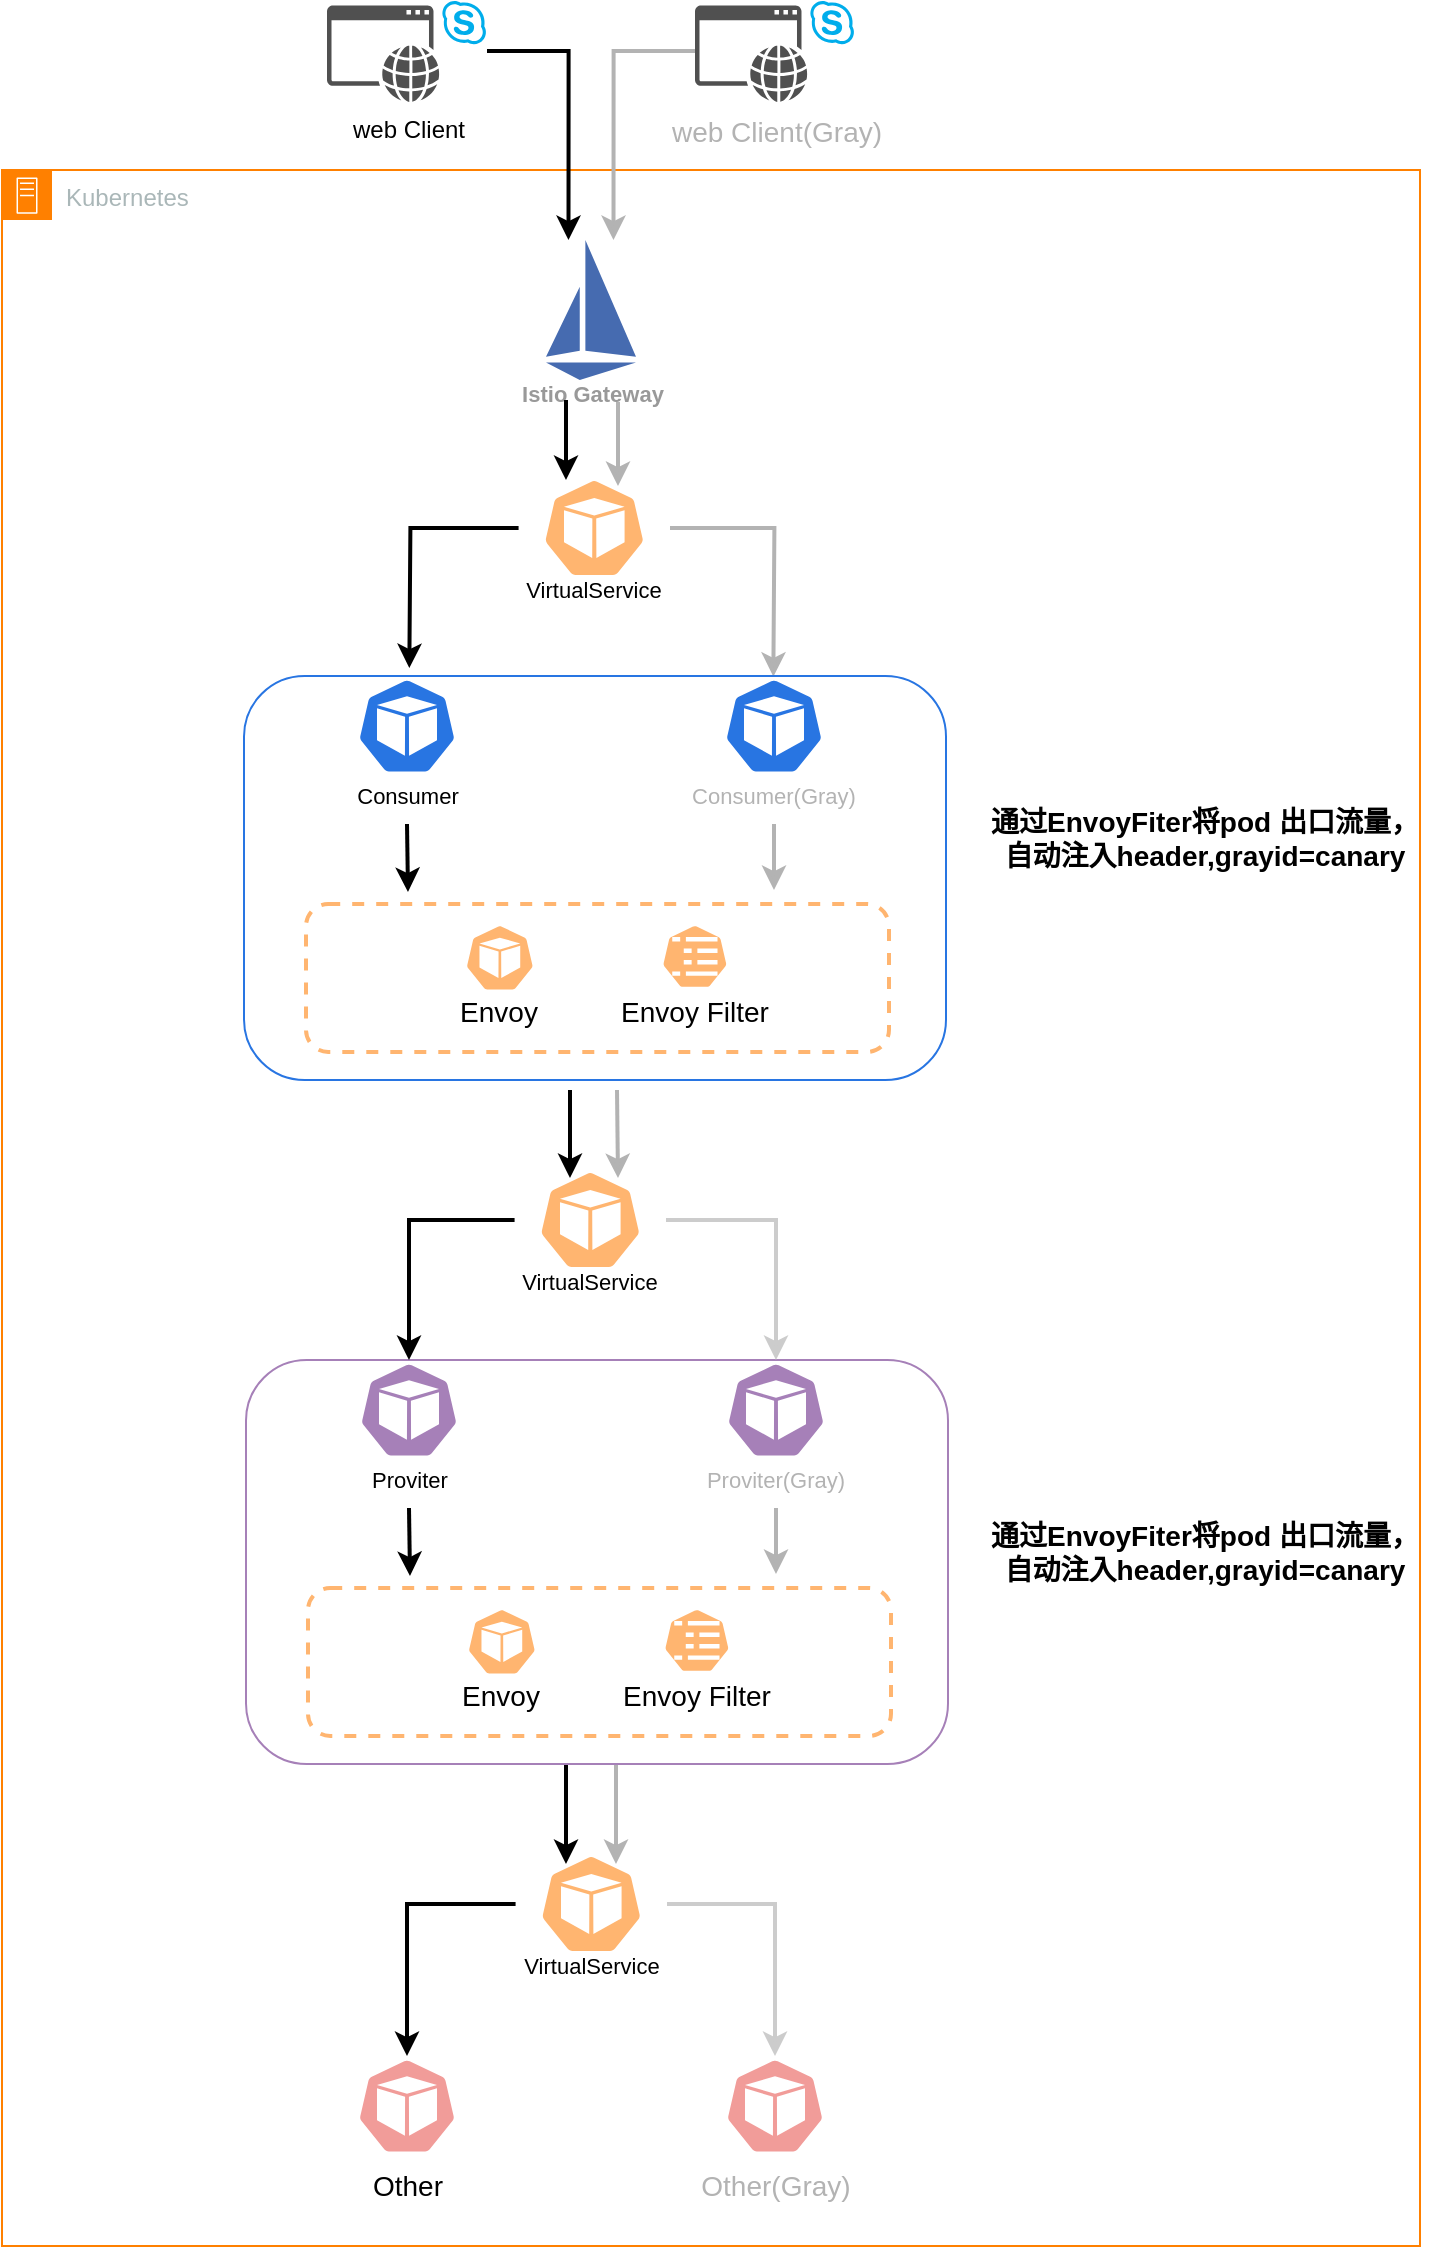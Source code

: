 <mxfile version="20.3.0" type="device"><diagram id="uuumuNxPkGCty4IkuPJi" name="第 1 页"><mxGraphModel dx="782" dy="549" grid="0" gridSize="10" guides="1" tooltips="1" connect="1" arrows="1" fold="1" page="1" pageScale="1" pageWidth="827" pageHeight="1169" math="0" shadow="0"><root><mxCell id="0"/><mxCell id="1" parent="0"/><mxCell id="ua1xQp8oopUR-BuyaGM7-6" value="Kubernetes" style="sketch=0;outlineConnect=0;gradientColor=none;html=1;whiteSpace=wrap;fontSize=12;fontStyle=0;shape=mxgraph.aws4.group;grIcon=mxgraph.aws4.group_on_premise;strokeColor=#FF8000;fillColor=none;verticalAlign=top;align=left;spacingLeft=30;fontColor=#AAB7B8;strokeWidth=1;" parent="1" vertex="1"><mxGeometry x="28" y="108" width="709" height="1038" as="geometry"/></mxCell><mxCell id="ua1xQp8oopUR-BuyaGM7-10" style="edgeStyle=orthogonalEdgeStyle;rounded=0;orthogonalLoop=1;jettySize=auto;html=1;entryX=0.25;entryY=0;entryDx=0;entryDy=0;fontColor=#B3B3B3;strokeWidth=2;" parent="1" source="ua1xQp8oopUR-BuyaGM7-2" target="ua1xQp8oopUR-BuyaGM7-5" edge="1"><mxGeometry relative="1" as="geometry"><Array as="points"><mxPoint x="311" y="49"/></Array></mxGeometry></mxCell><mxCell id="ua1xQp8oopUR-BuyaGM7-2" value="web Client" style="sketch=0;pointerEvents=1;shadow=0;dashed=0;html=1;strokeColor=none;fillColor=#505050;labelPosition=center;verticalLabelPosition=bottom;verticalAlign=top;outlineConnect=0;align=center;shape=mxgraph.office.communications.skype_for_business_web_app_client;" parent="1" vertex="1"><mxGeometry x="190.5" y="23" width="80" height="51" as="geometry"/></mxCell><mxCell id="ua1xQp8oopUR-BuyaGM7-9" style="edgeStyle=orthogonalEdgeStyle;rounded=0;orthogonalLoop=1;jettySize=auto;html=1;entryX=0.75;entryY=0;entryDx=0;entryDy=0;fontColor=#B3B3B3;strokeColor=#B3B3B3;strokeWidth=2;" parent="1" source="ua1xQp8oopUR-BuyaGM7-4" target="ua1xQp8oopUR-BuyaGM7-5" edge="1"><mxGeometry relative="1" as="geometry"><Array as="points"><mxPoint x="334" y="49"/></Array></mxGeometry></mxCell><mxCell id="ua1xQp8oopUR-BuyaGM7-4" value="&lt;font style=&quot;font-size: 14px;&quot; color=&quot;#b3b3b3&quot;&gt;web Client(Gray)&lt;/font&gt;" style="sketch=0;pointerEvents=1;shadow=0;dashed=0;html=1;strokeColor=none;fillColor=#505050;labelPosition=center;verticalLabelPosition=bottom;verticalAlign=top;outlineConnect=0;align=center;shape=mxgraph.office.communications.skype_for_business_web_app_client;" parent="1" vertex="1"><mxGeometry x="374.5" y="23" width="80" height="51" as="geometry"/></mxCell><mxCell id="ua1xQp8oopUR-BuyaGM7-5" value="Istio Gateway" style="sketch=0;html=1;verticalAlign=top;labelPosition=center;verticalLabelPosition=bottom;align=center;spacingTop=-6;fontSize=11;fontStyle=1;fontColor=#999999;shape=image;aspect=fixed;imageAspect=0;image=data:image/svg+xml,PHN2ZyB4bWxucz0iaHR0cDovL3d3dy53My5vcmcvMjAwMC9zdmciIHhtbG5zOnY9Imh0dHBzOi8vdmVjdGEuaW8vbmFubyIgd2lkdGg9IjE2MCIgaGVpZ2h0PSIyNDAiIHZpZXdCb3g9IjAgMCAxNjAgMjQwIj4mI3hhOwk8c3R5bGUgdHlwZT0idGV4dC9jc3MiPiYjeGE7CS5zdDB7ZmlsbDojNDY2YmIwO30mI3hhOwk8L3N0eWxlPiYjeGE7CTxwYXRoIGNsYXNzPSJzdDAiIGQ9Ik02MCAyNDBMMCAyMTBoMTYwem0wLTE2MEwwIDIwMGw2MC0xMHpNNzAgMHYxOTBsOTAgMTB6Ii8+JiN4YTs8L3N2Zz4=;" parent="1" vertex="1"><mxGeometry x="300" y="143" width="45" height="70" as="geometry"/></mxCell><mxCell id="ua1xQp8oopUR-BuyaGM7-56" value="" style="endArrow=classic;html=1;rounded=0;strokeColor=#000000;strokeWidth=2;fontSize=14;fontColor=#000000;" parent="1" edge="1"><mxGeometry width="50" height="50" relative="1" as="geometry"><mxPoint x="310" y="905" as="sourcePoint"/><mxPoint x="310" y="955" as="targetPoint"/></mxGeometry></mxCell><mxCell id="ua1xQp8oopUR-BuyaGM7-57" value="" style="endArrow=classic;html=1;rounded=0;strokeColor=#B3B3B3;strokeWidth=2;fontSize=14;fontColor=#000000;" parent="1" edge="1"><mxGeometry width="50" height="50" relative="1" as="geometry"><mxPoint x="335" y="905" as="sourcePoint"/><mxPoint x="335" y="955" as="targetPoint"/></mxGeometry></mxCell><mxCell id="ua1xQp8oopUR-BuyaGM7-115" value="" style="group" parent="1" vertex="1" connectable="0"><mxGeometry x="195.5" y="1051" width="70" height="80" as="geometry"/></mxCell><mxCell id="ua1xQp8oopUR-BuyaGM7-116" value="" style="sketch=0;html=1;dashed=0;whitespace=wrap;fillColor=#F19C99;strokeColor=#ffffff;points=[[0.005,0.63,0],[0.1,0.2,0],[0.9,0.2,0],[0.5,0,0],[0.995,0.63,0],[0.72,0.99,0],[0.5,1,0],[0.28,0.99,0]];shape=mxgraph.kubernetes.icon;prIcon=pod" parent="ua1xQp8oopUR-BuyaGM7-115" vertex="1"><mxGeometry x="10" width="50" height="50" as="geometry"/></mxCell><mxCell id="ua1xQp8oopUR-BuyaGM7-117" value="&lt;font color=&quot;#000000&quot;&gt;Other&lt;/font&gt;" style="text;html=1;strokeColor=none;fillColor=none;align=center;verticalAlign=middle;whiteSpace=wrap;rounded=0;fontSize=14;fontColor=#B3B3B3;" parent="ua1xQp8oopUR-BuyaGM7-115" vertex="1"><mxGeometry x="5" y="50" width="60" height="30" as="geometry"/></mxCell><mxCell id="ua1xQp8oopUR-BuyaGM7-119" value="" style="group" parent="1" vertex="1" connectable="0"><mxGeometry x="379.5" y="1051" width="70" height="80" as="geometry"/></mxCell><mxCell id="ua1xQp8oopUR-BuyaGM7-120" value="" style="sketch=0;html=1;dashed=0;whitespace=wrap;fillColor=#F19C99;strokeColor=#ffffff;points=[[0.005,0.63,0],[0.1,0.2,0],[0.9,0.2,0],[0.5,0,0],[0.995,0.63,0],[0.72,0.99,0],[0.5,1,0],[0.28,0.99,0]];shape=mxgraph.kubernetes.icon;prIcon=pod" parent="ua1xQp8oopUR-BuyaGM7-119" vertex="1"><mxGeometry x="10" width="50" height="50" as="geometry"/></mxCell><mxCell id="ua1xQp8oopUR-BuyaGM7-121" value="Other(Gray)" style="text;html=1;strokeColor=none;fillColor=none;align=center;verticalAlign=middle;whiteSpace=wrap;rounded=0;fontSize=14;fontColor=#B3B3B3;" parent="ua1xQp8oopUR-BuyaGM7-119" vertex="1"><mxGeometry x="5" y="50" width="60" height="30" as="geometry"/></mxCell><mxCell id="ua1xQp8oopUR-BuyaGM7-122" value="&lt;b&gt;&lt;font style=&quot;font-size: 14px;&quot;&gt;通过EnvoyFiter将pod 出口流量，&lt;br&gt;自动注入header,grayid=canary&lt;/font&gt;&lt;/b&gt;" style="text;html=1;align=center;verticalAlign=middle;resizable=0;points=[];autosize=1;strokeColor=none;fillColor=none;" parent="1" vertex="1"><mxGeometry x="509" y="774" width="240" height="50" as="geometry"/></mxCell><mxCell id="ua1xQp8oopUR-BuyaGM7-123" value="&lt;b&gt;&lt;font style=&quot;font-size: 14px;&quot;&gt;通过EnvoyFiter将pod 出口流量，&lt;br&gt;自动注入header,grayid=canary&lt;/font&gt;&lt;/b&gt;" style="text;html=1;align=center;verticalAlign=middle;resizable=0;points=[];autosize=1;strokeColor=none;fillColor=none;" parent="1" vertex="1"><mxGeometry x="509" y="417" width="240" height="50" as="geometry"/></mxCell><mxCell id="ua1xQp8oopUR-BuyaGM7-70" value="" style="group" parent="1" vertex="1" connectable="0"><mxGeometry x="272" y="262" width="100" height="68" as="geometry"/></mxCell><mxCell id="ua1xQp8oopUR-BuyaGM7-71" value="" style="sketch=0;html=1;dashed=0;whitespace=wrap;fillColor=#FFB570;strokeColor=#ffffff;points=[[0.005,0.63,0],[0.1,0.2,0],[0.9,0.2,0],[0.5,0,0],[0.995,0.63,0],[0.72,0.99,0],[0.5,1,0],[0.28,0.99,0]];shape=mxgraph.kubernetes.icon;prIcon=pod" parent="ua1xQp8oopUR-BuyaGM7-70" vertex="1"><mxGeometry x="14.29" width="75.71" height="50" as="geometry"/></mxCell><mxCell id="ua1xQp8oopUR-BuyaGM7-72" value="&lt;font style=&quot;font-size: 11px;&quot; color=&quot;#000000&quot;&gt;VirtualService&lt;/font&gt;" style="text;html=1;strokeColor=none;fillColor=none;align=center;verticalAlign=middle;whiteSpace=wrap;rounded=0;fontSize=14;fontColor=#B3B3B3;" parent="ua1xQp8oopUR-BuyaGM7-70" vertex="1"><mxGeometry x="9.283" y="42.5" width="85.714" height="25.5" as="geometry"/></mxCell><mxCell id="7M1Cfq3AGzm8DCncg-TV-2" value="" style="endArrow=classic;html=1;rounded=0;strokeColor=#000000;strokeWidth=2;fontSize=14;fontColor=#000000;" edge="1" parent="1"><mxGeometry width="50" height="50" relative="1" as="geometry"><mxPoint x="310" y="223" as="sourcePoint"/><mxPoint x="310" y="263" as="targetPoint"/></mxGeometry></mxCell><mxCell id="7M1Cfq3AGzm8DCncg-TV-3" value="" style="endArrow=classic;html=1;rounded=0;strokeColor=#B3B3B3;strokeWidth=2;fontSize=14;fontColor=#000000;" edge="1" parent="1"><mxGeometry width="50" height="50" relative="1" as="geometry"><mxPoint x="336" y="224" as="sourcePoint"/><mxPoint x="336" y="266" as="targetPoint"/></mxGeometry></mxCell><mxCell id="7M1Cfq3AGzm8DCncg-TV-8" style="edgeStyle=orthogonalEdgeStyle;rounded=0;orthogonalLoop=1;jettySize=auto;html=1;strokeColor=#000000;strokeWidth=2;fontSize=11;" edge="1" parent="1" source="ua1xQp8oopUR-BuyaGM7-71"><mxGeometry relative="1" as="geometry"><mxPoint x="231.667" y="357.0" as="targetPoint"/></mxGeometry></mxCell><mxCell id="7M1Cfq3AGzm8DCncg-TV-9" style="edgeStyle=orthogonalEdgeStyle;rounded=0;orthogonalLoop=1;jettySize=auto;html=1;strokeColor=#B3B3B3;strokeWidth=2;fontSize=11;" edge="1" parent="1" source="ua1xQp8oopUR-BuyaGM7-71"><mxGeometry relative="1" as="geometry"><mxPoint x="413.667" y="361.333" as="targetPoint"/></mxGeometry></mxCell><mxCell id="7M1Cfq3AGzm8DCncg-TV-10" value="" style="group" vertex="1" connectable="0" parent="1"><mxGeometry x="270" y="608" width="100" height="68" as="geometry"/></mxCell><mxCell id="7M1Cfq3AGzm8DCncg-TV-11" value="" style="sketch=0;html=1;dashed=0;whitespace=wrap;fillColor=#FFB570;strokeColor=#ffffff;points=[[0.005,0.63,0],[0.1,0.2,0],[0.9,0.2,0],[0.5,0,0],[0.995,0.63,0],[0.72,0.99,0],[0.5,1,0],[0.28,0.99,0]];shape=mxgraph.kubernetes.icon;prIcon=pod" vertex="1" parent="7M1Cfq3AGzm8DCncg-TV-10"><mxGeometry x="14.29" width="75.71" height="50" as="geometry"/></mxCell><mxCell id="7M1Cfq3AGzm8DCncg-TV-12" value="&lt;font style=&quot;font-size: 11px;&quot; color=&quot;#000000&quot;&gt;VirtualService&lt;/font&gt;" style="text;html=1;strokeColor=none;fillColor=none;align=center;verticalAlign=middle;whiteSpace=wrap;rounded=0;fontSize=14;fontColor=#B3B3B3;" vertex="1" parent="7M1Cfq3AGzm8DCncg-TV-10"><mxGeometry x="9.283" y="42.5" width="85.714" height="25.5" as="geometry"/></mxCell><mxCell id="7M1Cfq3AGzm8DCncg-TV-15" value="" style="endArrow=classic;html=1;rounded=0;strokeColor=#000000;strokeWidth=2;fontSize=14;fontColor=#000000;" edge="1" parent="1"><mxGeometry width="50" height="50" relative="1" as="geometry"><mxPoint x="312" y="568" as="sourcePoint"/><mxPoint x="312" y="612" as="targetPoint"/></mxGeometry></mxCell><mxCell id="7M1Cfq3AGzm8DCncg-TV-16" value="" style="endArrow=classic;html=1;rounded=0;strokeColor=#B3B3B3;strokeWidth=2;fontSize=14;fontColor=#000000;" edge="1" parent="1"><mxGeometry width="50" height="50" relative="1" as="geometry"><mxPoint x="335.5" y="568" as="sourcePoint"/><mxPoint x="336" y="612" as="targetPoint"/></mxGeometry></mxCell><mxCell id="7M1Cfq3AGzm8DCncg-TV-18" value="" style="group" vertex="1" connectable="0" parent="1"><mxGeometry x="270.5" y="950" width="100" height="68" as="geometry"/></mxCell><mxCell id="7M1Cfq3AGzm8DCncg-TV-19" value="" style="sketch=0;html=1;dashed=0;whitespace=wrap;fillColor=#FFB570;strokeColor=#ffffff;points=[[0.005,0.63,0],[0.1,0.2,0],[0.9,0.2,0],[0.5,0,0],[0.995,0.63,0],[0.72,0.99,0],[0.5,1,0],[0.28,0.99,0]];shape=mxgraph.kubernetes.icon;prIcon=pod" vertex="1" parent="7M1Cfq3AGzm8DCncg-TV-18"><mxGeometry x="14.29" width="75.71" height="50" as="geometry"/></mxCell><mxCell id="7M1Cfq3AGzm8DCncg-TV-20" value="&lt;font style=&quot;font-size: 11px;&quot; color=&quot;#000000&quot;&gt;VirtualService&lt;/font&gt;" style="text;html=1;strokeColor=none;fillColor=none;align=center;verticalAlign=middle;whiteSpace=wrap;rounded=0;fontSize=14;fontColor=#B3B3B3;" vertex="1" parent="7M1Cfq3AGzm8DCncg-TV-18"><mxGeometry x="9.283" y="42.5" width="85.714" height="25.5" as="geometry"/></mxCell><mxCell id="7M1Cfq3AGzm8DCncg-TV-21" value="" style="group" vertex="1" connectable="0" parent="1"><mxGeometry x="149" y="361" width="351" height="202" as="geometry"/></mxCell><mxCell id="7M1Cfq3AGzm8DCncg-TV-6" value="" style="rounded=1;whiteSpace=wrap;html=1;strokeColor=#2875E2;fontSize=11;fillColor=none;" vertex="1" parent="7M1Cfq3AGzm8DCncg-TV-21"><mxGeometry width="351" height="202" as="geometry"/></mxCell><mxCell id="ua1xQp8oopUR-BuyaGM7-17" value="" style="group" parent="7M1Cfq3AGzm8DCncg-TV-21" vertex="1" connectable="0"><mxGeometry x="230" width="70" height="80" as="geometry"/></mxCell><mxCell id="ua1xQp8oopUR-BuyaGM7-13" value="" style="sketch=0;html=1;dashed=0;whitespace=wrap;fillColor=#2875E2;strokeColor=#ffffff;points=[[0.005,0.63,0],[0.1,0.2,0],[0.9,0.2,0],[0.5,0,0],[0.995,0.63,0],[0.72,0.99,0],[0.5,1,0],[0.28,0.99,0]];shape=mxgraph.kubernetes.icon;prIcon=pod" parent="ua1xQp8oopUR-BuyaGM7-17" vertex="1"><mxGeometry x="10" width="50" height="50" as="geometry"/></mxCell><mxCell id="ua1xQp8oopUR-BuyaGM7-14" value="&lt;font style=&quot;font-size: 11px;&quot;&gt;Consumer(Gray)&lt;/font&gt;" style="text;html=1;strokeColor=none;fillColor=none;align=center;verticalAlign=middle;whiteSpace=wrap;rounded=0;fontSize=14;fontColor=#B3B3B3;" parent="ua1xQp8oopUR-BuyaGM7-17" vertex="1"><mxGeometry x="5" y="44" width="60" height="30" as="geometry"/></mxCell><mxCell id="ua1xQp8oopUR-BuyaGM7-18" value="" style="group" parent="7M1Cfq3AGzm8DCncg-TV-21" vertex="1" connectable="0"><mxGeometry x="46.5" width="70" height="80" as="geometry"/></mxCell><mxCell id="ua1xQp8oopUR-BuyaGM7-19" value="" style="sketch=0;html=1;dashed=0;whitespace=wrap;fillColor=#2875E2;strokeColor=#ffffff;points=[[0.005,0.63,0],[0.1,0.2,0],[0.9,0.2,0],[0.5,0,0],[0.995,0.63,0],[0.72,0.99,0],[0.5,1,0],[0.28,0.99,0]];shape=mxgraph.kubernetes.icon;prIcon=pod" parent="ua1xQp8oopUR-BuyaGM7-18" vertex="1"><mxGeometry x="10" width="50" height="50" as="geometry"/></mxCell><mxCell id="ua1xQp8oopUR-BuyaGM7-20" value="&lt;font style=&quot;font-size: 11px;&quot; color=&quot;#000000&quot;&gt;Consumer&lt;/font&gt;" style="text;html=1;strokeColor=none;fillColor=none;align=center;verticalAlign=middle;whiteSpace=wrap;rounded=0;fontSize=14;fontColor=#B3B3B3;" parent="ua1xQp8oopUR-BuyaGM7-18" vertex="1"><mxGeometry x="5" y="44" width="60" height="30" as="geometry"/></mxCell><mxCell id="ua1xQp8oopUR-BuyaGM7-51" value="" style="endArrow=classic;html=1;rounded=0;strokeColor=#000000;strokeWidth=2;fontSize=14;fontColor=#000000;exitX=0.5;exitY=1;exitDx=0;exitDy=0;" parent="7M1Cfq3AGzm8DCncg-TV-21" edge="1" source="ua1xQp8oopUR-BuyaGM7-20"><mxGeometry width="50" height="50" relative="1" as="geometry"><mxPoint x="493" y="72" as="sourcePoint"/><mxPoint x="82" y="108" as="targetPoint"/></mxGeometry></mxCell><mxCell id="ua1xQp8oopUR-BuyaGM7-67" value="" style="group" parent="7M1Cfq3AGzm8DCncg-TV-21" vertex="1" connectable="0"><mxGeometry x="31" y="114" width="291.5" height="74" as="geometry"/></mxCell><mxCell id="ua1xQp8oopUR-BuyaGM7-31" value="" style="rounded=1;whiteSpace=wrap;html=1;fontSize=14;fontColor=#000000;fillColor=none;dashed=1;strokeColor=#FFB570;strokeWidth=2;" parent="ua1xQp8oopUR-BuyaGM7-67" vertex="1"><mxGeometry width="291.5" height="74" as="geometry"/></mxCell><mxCell id="ua1xQp8oopUR-BuyaGM7-25" value="" style="group" parent="ua1xQp8oopUR-BuyaGM7-67" vertex="1" connectable="0"><mxGeometry x="42.997" y="10.088" width="94.377" height="53.818" as="geometry"/></mxCell><mxCell id="ua1xQp8oopUR-BuyaGM7-26" value="" style="sketch=0;html=1;dashed=0;whitespace=wrap;fillColor=#FFB570;strokeColor=#ffffff;points=[[0.005,0.63,0],[0.1,0.2,0],[0.9,0.2,0],[0.5,0,0],[0.995,0.63,0],[0.72,0.99,0],[0.5,1,0],[0.28,0.99,0]];shape=mxgraph.kubernetes.icon;prIcon=pod" parent="ua1xQp8oopUR-BuyaGM7-25" vertex="1"><mxGeometry x="20.224" width="67.412" height="33.636" as="geometry"/></mxCell><mxCell id="ua1xQp8oopUR-BuyaGM7-27" value="&lt;font color=&quot;#000000&quot;&gt;Envoy&lt;/font&gt;" style="text;html=1;strokeColor=none;fillColor=none;align=center;verticalAlign=middle;whiteSpace=wrap;rounded=0;fontSize=14;fontColor=#B3B3B3;" parent="ua1xQp8oopUR-BuyaGM7-25" vertex="1"><mxGeometry x="13.482" y="33.636" width="80.895" height="20.182" as="geometry"/></mxCell><mxCell id="ua1xQp8oopUR-BuyaGM7-30" value="" style="group" parent="ua1xQp8oopUR-BuyaGM7-67" vertex="1" connectable="0"><mxGeometry x="153.995" y="10.09" width="80.895" height="53.818" as="geometry"/></mxCell><mxCell id="ua1xQp8oopUR-BuyaGM7-28" value="" style="sketch=0;html=1;dashed=0;whitespace=wrap;fillColor=#FFB570;strokeColor=#ffffff;points=[[0.005,0.63,0],[0.1,0.2,0],[0.9,0.2,0],[0.5,0,0],[0.995,0.63,0],[0.72,0.99,0],[0.5,1,0],[0.28,0.99,0]];shape=mxgraph.kubernetes.icon;prIcon=cm;fontSize=14;fontColor=#000000;" parent="ua1xQp8oopUR-BuyaGM7-30" vertex="1"><mxGeometry x="6.741" width="67.412" height="32.291" as="geometry"/></mxCell><mxCell id="ua1xQp8oopUR-BuyaGM7-29" value="Envoy Filter" style="text;html=1;strokeColor=none;fillColor=none;align=center;verticalAlign=middle;whiteSpace=wrap;rounded=0;fontSize=14;fontColor=#000000;" parent="ua1xQp8oopUR-BuyaGM7-30" vertex="1"><mxGeometry y="33.636" width="80.895" height="20.182" as="geometry"/></mxCell><mxCell id="ua1xQp8oopUR-BuyaGM7-84" value="" style="endArrow=classic;html=1;rounded=0;strokeColor=#B3B3B3;strokeWidth=2;fontSize=14;fontColor=#000000;exitX=0.5;exitY=1;exitDx=0;exitDy=0;" parent="7M1Cfq3AGzm8DCncg-TV-21" edge="1" source="ua1xQp8oopUR-BuyaGM7-14"><mxGeometry width="50" height="50" relative="1" as="geometry"><mxPoint x="633" y="-18" as="sourcePoint"/><mxPoint x="265" y="107" as="targetPoint"/></mxGeometry></mxCell><mxCell id="7M1Cfq3AGzm8DCncg-TV-22" value="" style="group" vertex="1" connectable="0" parent="1"><mxGeometry x="150" y="703" width="351" height="202" as="geometry"/></mxCell><mxCell id="7M1Cfq3AGzm8DCncg-TV-23" value="" style="rounded=1;whiteSpace=wrap;html=1;strokeColor=#A680B8;fontSize=11;fillColor=none;" vertex="1" parent="7M1Cfq3AGzm8DCncg-TV-22"><mxGeometry width="351" height="202" as="geometry"/></mxCell><mxCell id="7M1Cfq3AGzm8DCncg-TV-24" value="" style="group" vertex="1" connectable="0" parent="7M1Cfq3AGzm8DCncg-TV-22"><mxGeometry x="230" width="70" height="80" as="geometry"/></mxCell><mxCell id="7M1Cfq3AGzm8DCncg-TV-25" value="" style="sketch=0;html=1;dashed=0;whitespace=wrap;fillColor=#A680B8;strokeColor=#ffffff;points=[[0.005,0.63,0],[0.1,0.2,0],[0.9,0.2,0],[0.5,0,0],[0.995,0.63,0],[0.72,0.99,0],[0.5,1,0],[0.28,0.99,0]];shape=mxgraph.kubernetes.icon;prIcon=pod" vertex="1" parent="7M1Cfq3AGzm8DCncg-TV-24"><mxGeometry x="10" width="50" height="50" as="geometry"/></mxCell><mxCell id="7M1Cfq3AGzm8DCncg-TV-26" value="&lt;font style=&quot;font-size: 11px;&quot;&gt;Proviter(Gray)&lt;/font&gt;" style="text;html=1;strokeColor=none;fillColor=none;align=center;verticalAlign=middle;whiteSpace=wrap;rounded=0;fontSize=14;fontColor=#B3B3B3;" vertex="1" parent="7M1Cfq3AGzm8DCncg-TV-24"><mxGeometry x="5" y="44" width="60" height="30" as="geometry"/></mxCell><mxCell id="7M1Cfq3AGzm8DCncg-TV-27" value="" style="group" vertex="1" connectable="0" parent="7M1Cfq3AGzm8DCncg-TV-22"><mxGeometry x="46.5" width="70" height="80" as="geometry"/></mxCell><mxCell id="7M1Cfq3AGzm8DCncg-TV-28" value="" style="sketch=0;html=1;dashed=0;whitespace=wrap;fillColor=#A680B8;strokeColor=#ffffff;points=[[0.005,0.63,0],[0.1,0.2,0],[0.9,0.2,0],[0.5,0,0],[0.995,0.63,0],[0.72,0.99,0],[0.5,1,0],[0.28,0.99,0]];shape=mxgraph.kubernetes.icon;prIcon=pod" vertex="1" parent="7M1Cfq3AGzm8DCncg-TV-27"><mxGeometry x="10" width="50" height="50" as="geometry"/></mxCell><mxCell id="7M1Cfq3AGzm8DCncg-TV-29" value="&lt;font style=&quot;font-size: 11px;&quot; color=&quot;#000000&quot;&gt;Proviter&lt;/font&gt;" style="text;html=1;strokeColor=none;fillColor=none;align=center;verticalAlign=middle;whiteSpace=wrap;rounded=0;fontSize=14;fontColor=#B3B3B3;" vertex="1" parent="7M1Cfq3AGzm8DCncg-TV-27"><mxGeometry x="5" y="44" width="60" height="30" as="geometry"/></mxCell><mxCell id="7M1Cfq3AGzm8DCncg-TV-30" value="" style="endArrow=classic;html=1;rounded=0;strokeColor=#000000;strokeWidth=2;fontSize=14;fontColor=#000000;exitX=0.5;exitY=1;exitDx=0;exitDy=0;" edge="1" parent="7M1Cfq3AGzm8DCncg-TV-22" source="7M1Cfq3AGzm8DCncg-TV-29"><mxGeometry width="50" height="50" relative="1" as="geometry"><mxPoint x="493" y="72" as="sourcePoint"/><mxPoint x="82" y="108" as="targetPoint"/></mxGeometry></mxCell><mxCell id="7M1Cfq3AGzm8DCncg-TV-31" value="" style="group" vertex="1" connectable="0" parent="7M1Cfq3AGzm8DCncg-TV-22"><mxGeometry x="31" y="114" width="291.5" height="74" as="geometry"/></mxCell><mxCell id="7M1Cfq3AGzm8DCncg-TV-32" value="" style="rounded=1;whiteSpace=wrap;html=1;fontSize=14;fontColor=#000000;fillColor=none;dashed=1;strokeColor=#FFB570;strokeWidth=2;" vertex="1" parent="7M1Cfq3AGzm8DCncg-TV-31"><mxGeometry width="291.5" height="74" as="geometry"/></mxCell><mxCell id="7M1Cfq3AGzm8DCncg-TV-33" value="" style="group" vertex="1" connectable="0" parent="7M1Cfq3AGzm8DCncg-TV-31"><mxGeometry x="42.997" y="10.088" width="94.377" height="53.818" as="geometry"/></mxCell><mxCell id="7M1Cfq3AGzm8DCncg-TV-34" value="" style="sketch=0;html=1;dashed=0;whitespace=wrap;fillColor=#FFB570;strokeColor=#ffffff;points=[[0.005,0.63,0],[0.1,0.2,0],[0.9,0.2,0],[0.5,0,0],[0.995,0.63,0],[0.72,0.99,0],[0.5,1,0],[0.28,0.99,0]];shape=mxgraph.kubernetes.icon;prIcon=pod" vertex="1" parent="7M1Cfq3AGzm8DCncg-TV-33"><mxGeometry x="20.224" width="67.412" height="33.636" as="geometry"/></mxCell><mxCell id="7M1Cfq3AGzm8DCncg-TV-35" value="&lt;font color=&quot;#000000&quot;&gt;Envoy&lt;/font&gt;" style="text;html=1;strokeColor=none;fillColor=none;align=center;verticalAlign=middle;whiteSpace=wrap;rounded=0;fontSize=14;fontColor=#B3B3B3;" vertex="1" parent="7M1Cfq3AGzm8DCncg-TV-33"><mxGeometry x="13.482" y="33.636" width="80.895" height="20.182" as="geometry"/></mxCell><mxCell id="7M1Cfq3AGzm8DCncg-TV-36" value="" style="group" vertex="1" connectable="0" parent="7M1Cfq3AGzm8DCncg-TV-31"><mxGeometry x="153.995" y="10.09" width="80.895" height="53.818" as="geometry"/></mxCell><mxCell id="7M1Cfq3AGzm8DCncg-TV-37" value="" style="sketch=0;html=1;dashed=0;whitespace=wrap;fillColor=#FFB570;strokeColor=#ffffff;points=[[0.005,0.63,0],[0.1,0.2,0],[0.9,0.2,0],[0.5,0,0],[0.995,0.63,0],[0.72,0.99,0],[0.5,1,0],[0.28,0.99,0]];shape=mxgraph.kubernetes.icon;prIcon=cm;fontSize=14;fontColor=#000000;" vertex="1" parent="7M1Cfq3AGzm8DCncg-TV-36"><mxGeometry x="6.741" width="67.412" height="32.291" as="geometry"/></mxCell><mxCell id="7M1Cfq3AGzm8DCncg-TV-38" value="Envoy Filter" style="text;html=1;strokeColor=none;fillColor=none;align=center;verticalAlign=middle;whiteSpace=wrap;rounded=0;fontSize=14;fontColor=#000000;" vertex="1" parent="7M1Cfq3AGzm8DCncg-TV-36"><mxGeometry y="33.636" width="80.895" height="20.182" as="geometry"/></mxCell><mxCell id="7M1Cfq3AGzm8DCncg-TV-39" value="" style="endArrow=classic;html=1;rounded=0;strokeColor=#B3B3B3;strokeWidth=2;fontSize=14;fontColor=#000000;exitX=0.5;exitY=1;exitDx=0;exitDy=0;" edge="1" parent="7M1Cfq3AGzm8DCncg-TV-22" source="7M1Cfq3AGzm8DCncg-TV-26"><mxGeometry width="50" height="50" relative="1" as="geometry"><mxPoint x="633" y="-18" as="sourcePoint"/><mxPoint x="265" y="107" as="targetPoint"/></mxGeometry></mxCell><mxCell id="7M1Cfq3AGzm8DCncg-TV-43" style="edgeStyle=orthogonalEdgeStyle;rounded=0;orthogonalLoop=1;jettySize=auto;html=1;entryX=0.5;entryY=0;entryDx=0;entryDy=0;entryPerimeter=0;strokeColor=#CCCCCC;strokeWidth=2;fontSize=11;" edge="1" parent="1" source="7M1Cfq3AGzm8DCncg-TV-11" target="7M1Cfq3AGzm8DCncg-TV-25"><mxGeometry relative="1" as="geometry"/></mxCell><mxCell id="7M1Cfq3AGzm8DCncg-TV-45" style="edgeStyle=orthogonalEdgeStyle;rounded=0;orthogonalLoop=1;jettySize=auto;html=1;entryX=0.5;entryY=0;entryDx=0;entryDy=0;entryPerimeter=0;strokeColor=#000000;strokeWidth=2;fontSize=11;" edge="1" parent="1" source="7M1Cfq3AGzm8DCncg-TV-19" target="ua1xQp8oopUR-BuyaGM7-116"><mxGeometry relative="1" as="geometry"/></mxCell><mxCell id="7M1Cfq3AGzm8DCncg-TV-46" style="edgeStyle=orthogonalEdgeStyle;rounded=0;orthogonalLoop=1;jettySize=auto;html=1;strokeColor=#CCCCCC;strokeWidth=2;fontSize=11;" edge="1" parent="1" source="7M1Cfq3AGzm8DCncg-TV-19" target="ua1xQp8oopUR-BuyaGM7-120"><mxGeometry relative="1" as="geometry"/></mxCell><mxCell id="7M1Cfq3AGzm8DCncg-TV-47" style="edgeStyle=orthogonalEdgeStyle;rounded=0;orthogonalLoop=1;jettySize=auto;html=1;entryX=0.5;entryY=0;entryDx=0;entryDy=0;entryPerimeter=0;strokeColor=#000000;strokeWidth=2;fontSize=11;" edge="1" parent="1" source="7M1Cfq3AGzm8DCncg-TV-11" target="7M1Cfq3AGzm8DCncg-TV-28"><mxGeometry relative="1" as="geometry"/></mxCell></root></mxGraphModel></diagram></mxfile>